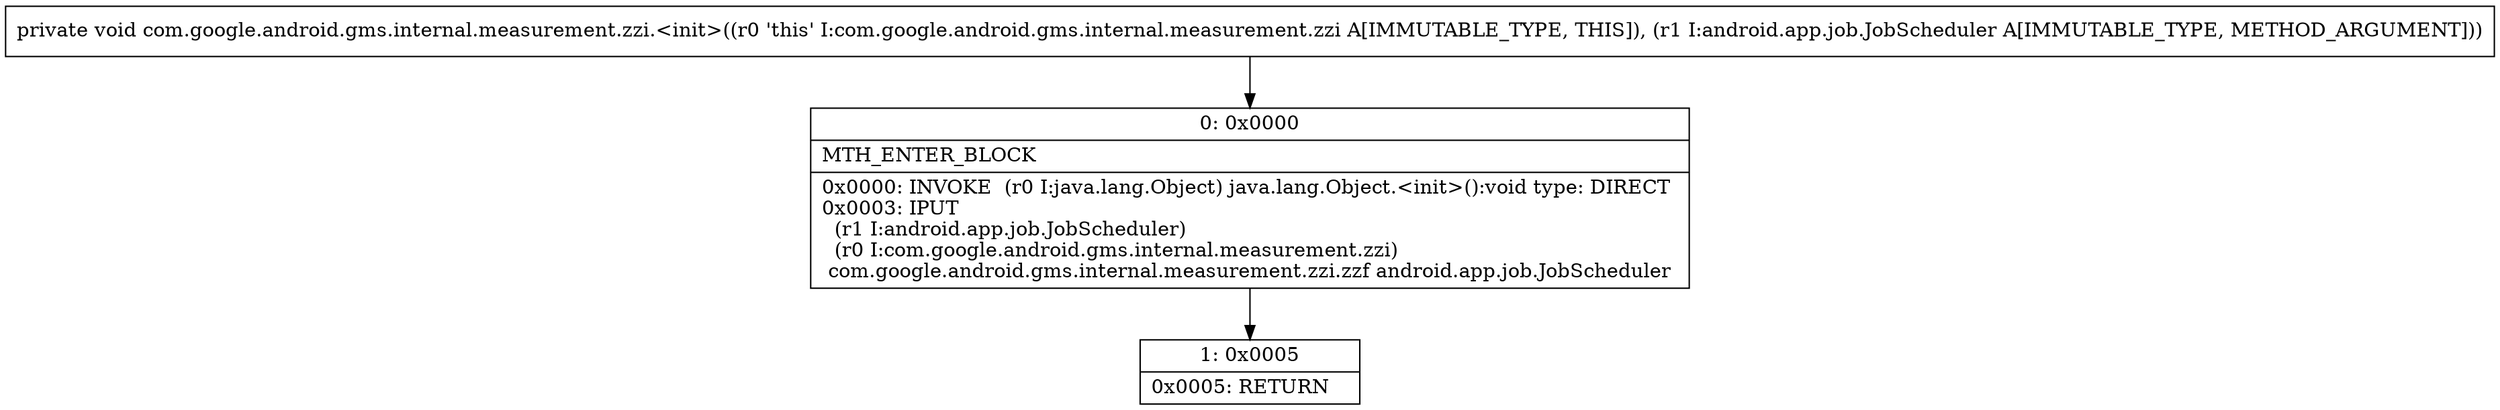 digraph "CFG forcom.google.android.gms.internal.measurement.zzi.\<init\>(Landroid\/app\/job\/JobScheduler;)V" {
Node_0 [shape=record,label="{0\:\ 0x0000|MTH_ENTER_BLOCK\l|0x0000: INVOKE  (r0 I:java.lang.Object) java.lang.Object.\<init\>():void type: DIRECT \l0x0003: IPUT  \l  (r1 I:android.app.job.JobScheduler)\l  (r0 I:com.google.android.gms.internal.measurement.zzi)\l com.google.android.gms.internal.measurement.zzi.zzf android.app.job.JobScheduler \l}"];
Node_1 [shape=record,label="{1\:\ 0x0005|0x0005: RETURN   \l}"];
MethodNode[shape=record,label="{private void com.google.android.gms.internal.measurement.zzi.\<init\>((r0 'this' I:com.google.android.gms.internal.measurement.zzi A[IMMUTABLE_TYPE, THIS]), (r1 I:android.app.job.JobScheduler A[IMMUTABLE_TYPE, METHOD_ARGUMENT])) }"];
MethodNode -> Node_0;
Node_0 -> Node_1;
}


